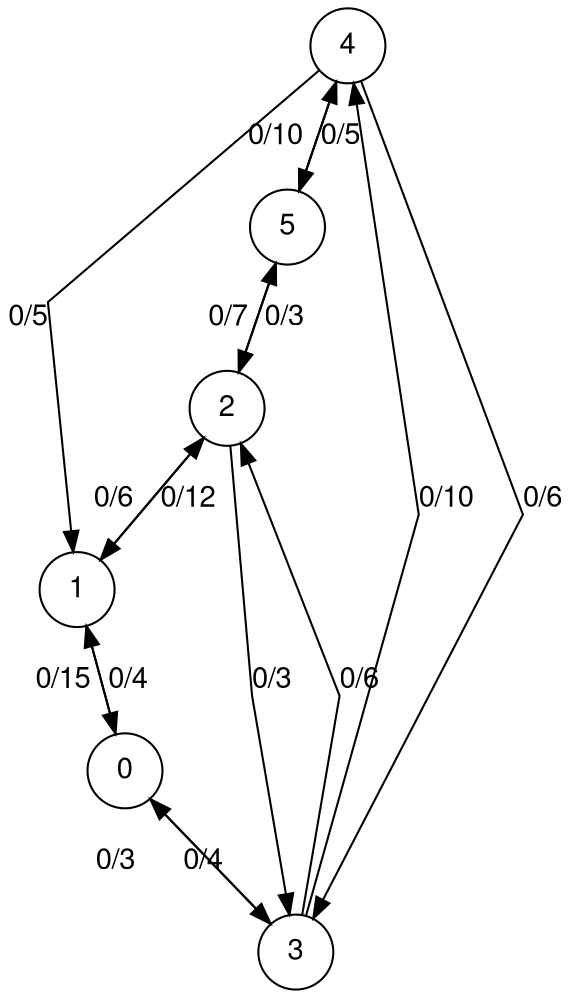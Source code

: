 digraph exported_graph {
	fontname="Helvetica,Arial,sans-serif"
	node [fontname="Helvetica,Arial,sans-serif"]
	edge [fontname="Helvetica,Arial,sans-serif"]
	rankdir = BT;
	splines = false;
	node [shape = circle];
	3 -> 0 [label = "0/3"]
	3 -> 2 [label = "0/6"]
	3 -> 4 [label = "0/10"]
	5 -> 2 [label = "0/3"]
	5 -> 4 [label = "0/5"]
	4 -> 3 [label = "0/6"]
	4 -> 1 [label = "0/5"]
	4 -> 5 [label = "0/10"]
	1 -> 0 [label = "0/4"]
	1 -> 2 [label = "0/12"]
	2 -> 1 [label = "0/6"]
	2 -> 3 [label = "0/3"]
	2 -> 5 [label = "0/7"]
	0 -> 3 [label = "0/4"]
	0 -> 1 [label = "0/15"]
}